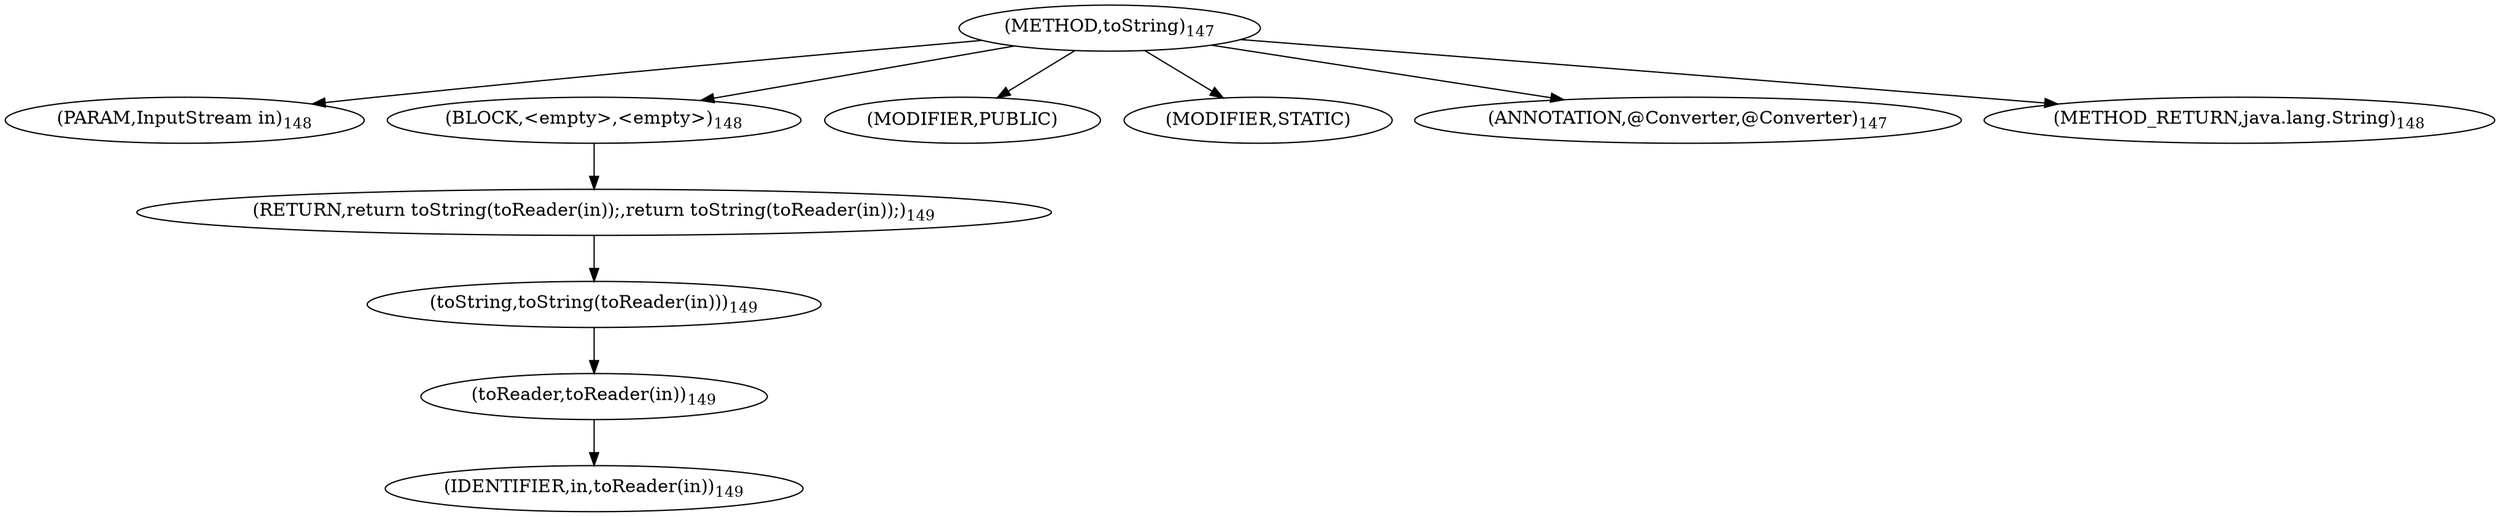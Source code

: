 digraph "toString" {  
"336" [label = <(METHOD,toString)<SUB>147</SUB>> ]
"337" [label = <(PARAM,InputStream in)<SUB>148</SUB>> ]
"338" [label = <(BLOCK,&lt;empty&gt;,&lt;empty&gt;)<SUB>148</SUB>> ]
"339" [label = <(RETURN,return toString(toReader(in));,return toString(toReader(in));)<SUB>149</SUB>> ]
"340" [label = <(toString,toString(toReader(in)))<SUB>149</SUB>> ]
"341" [label = <(toReader,toReader(in))<SUB>149</SUB>> ]
"342" [label = <(IDENTIFIER,in,toReader(in))<SUB>149</SUB>> ]
"343" [label = <(MODIFIER,PUBLIC)> ]
"344" [label = <(MODIFIER,STATIC)> ]
"345" [label = <(ANNOTATION,@Converter,@Converter)<SUB>147</SUB>> ]
"346" [label = <(METHOD_RETURN,java.lang.String)<SUB>148</SUB>> ]
  "336" -> "337" 
  "336" -> "338" 
  "336" -> "343" 
  "336" -> "344" 
  "336" -> "345" 
  "336" -> "346" 
  "338" -> "339" 
  "339" -> "340" 
  "340" -> "341" 
  "341" -> "342" 
}
